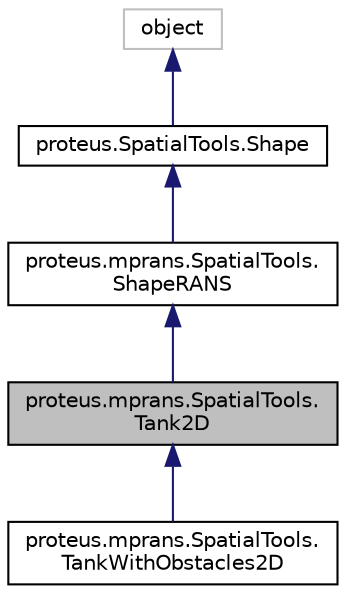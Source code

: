 digraph "proteus.mprans.SpatialTools.Tank2D"
{
 // LATEX_PDF_SIZE
  edge [fontname="Helvetica",fontsize="10",labelfontname="Helvetica",labelfontsize="10"];
  node [fontname="Helvetica",fontsize="10",shape=record];
  Node1 [label="proteus.mprans.SpatialTools.\lTank2D",height=0.2,width=0.4,color="black", fillcolor="grey75", style="filled", fontcolor="black",tooltip=" "];
  Node2 -> Node1 [dir="back",color="midnightblue",fontsize="10",style="solid",fontname="Helvetica"];
  Node2 [label="proteus.mprans.SpatialTools.\lShapeRANS",height=0.2,width=0.4,color="black", fillcolor="white", style="filled",URL="$classproteus_1_1mprans_1_1SpatialTools_1_1ShapeRANS.html",tooltip=" "];
  Node3 -> Node2 [dir="back",color="midnightblue",fontsize="10",style="solid",fontname="Helvetica"];
  Node3 [label="proteus.SpatialTools.Shape",height=0.2,width=0.4,color="black", fillcolor="white", style="filled",URL="$classproteus_1_1SpatialTools_1_1Shape.html",tooltip=" "];
  Node4 -> Node3 [dir="back",color="midnightblue",fontsize="10",style="solid",fontname="Helvetica"];
  Node4 [label="object",height=0.2,width=0.4,color="grey75", fillcolor="white", style="filled",tooltip=" "];
  Node1 -> Node5 [dir="back",color="midnightblue",fontsize="10",style="solid",fontname="Helvetica"];
  Node5 [label="proteus.mprans.SpatialTools.\lTankWithObstacles2D",height=0.2,width=0.4,color="black", fillcolor="white", style="filled",URL="$classproteus_1_1mprans_1_1SpatialTools_1_1TankWithObstacles2D.html",tooltip=" "];
}
